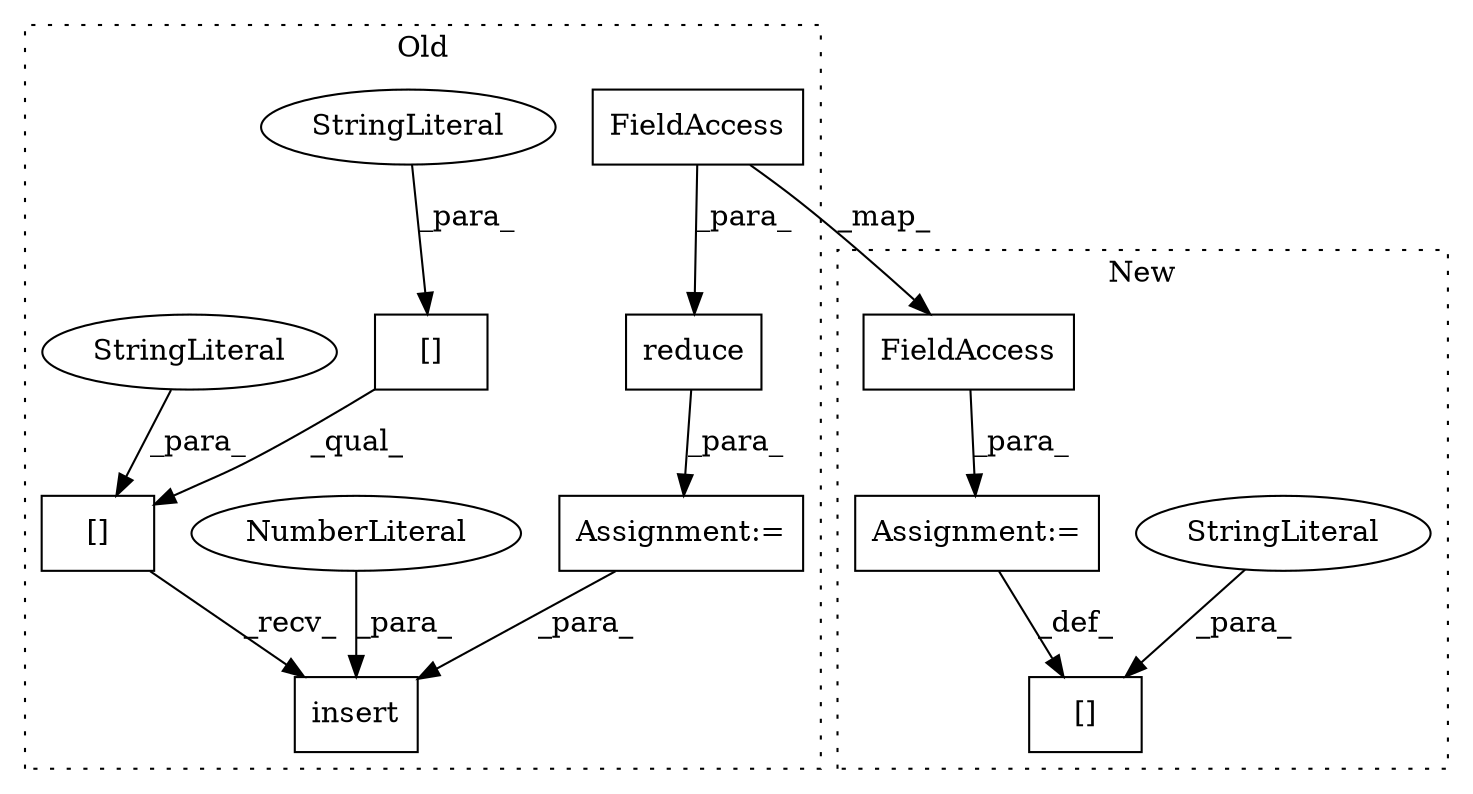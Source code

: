 digraph G {
subgraph cluster0 {
1 [label="insert" a="32" s="3758,3778" l="7,1" shape="box"];
3 [label="NumberLiteral" a="34" s="3765" l="1" shape="ellipse"];
6 [label="Assignment:=" a="7" s="3643" l="1" shape="box"];
7 [label="reduce" a="32" s="3644,3695" l="7,1" shape="box"];
8 [label="[]" a="2" s="3702,3756" l="45,1" shape="box"];
9 [label="StringLiteral" a="45" s="3747" l="9" shape="ellipse"];
10 [label="[]" a="2" s="3702,3745" l="24,1" shape="box"];
11 [label="StringLiteral" a="45" s="3726" l="19" shape="ellipse"];
13 [label="FieldAccess" a="22" s="3668" l="27" shape="box"];
label = "Old";
style="dotted";
}
subgraph cluster1 {
2 [label="[]" a="2" s="3224,3262" l="24,1" shape="box"];
4 [label="StringLiteral" a="45" s="3248" l="14" shape="ellipse"];
5 [label="Assignment:=" a="7" s="3263" l="1" shape="box"];
12 [label="FieldAccess" a="22" s="3264" l="27" shape="box"];
label = "New";
style="dotted";
}
3 -> 1 [label="_para_"];
4 -> 2 [label="_para_"];
5 -> 2 [label="_def_"];
6 -> 1 [label="_para_"];
7 -> 6 [label="_para_"];
8 -> 1 [label="_recv_"];
9 -> 8 [label="_para_"];
10 -> 8 [label="_qual_"];
11 -> 10 [label="_para_"];
12 -> 5 [label="_para_"];
13 -> 12 [label="_map_"];
13 -> 7 [label="_para_"];
}